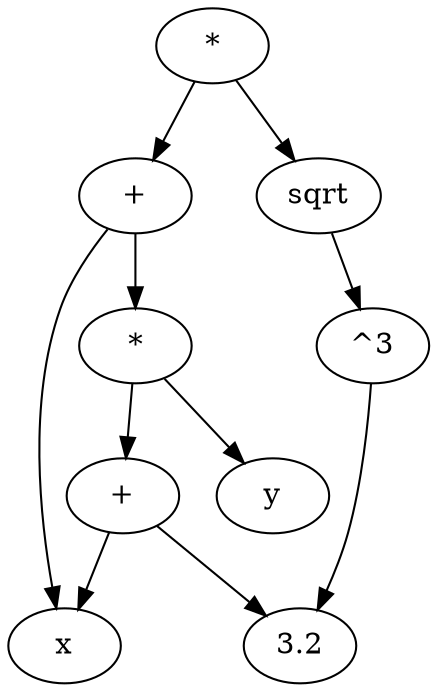 digraph Expresion {  
    size="100,100"; 
    "BE_9" [label="*"];
    "BE_9" -> "BE_8";
    "BE_9" -> "U_4";
    "BE_8" [label="+"];
    "BE_8" -> "BE_7";
    "BE_8" -> "V_0";
    "BE_7" [label="*"];
    "BE_7" -> "BE_6";
    "BE_7" -> "V_1";
    "BE_6" [label="+"];
    "BE_6" -> "V_0";
    "BE_6" -> "C_0";
    "V_0" [label="x"];
    "C_0" [label="3.2"];
    "V_1" [label="y"];
    "U_4" [label="sqrt"];
    "U_4" -> "U_3";
    "U_3" [label="^3"];
    "U_3" -> "C_0";
}
